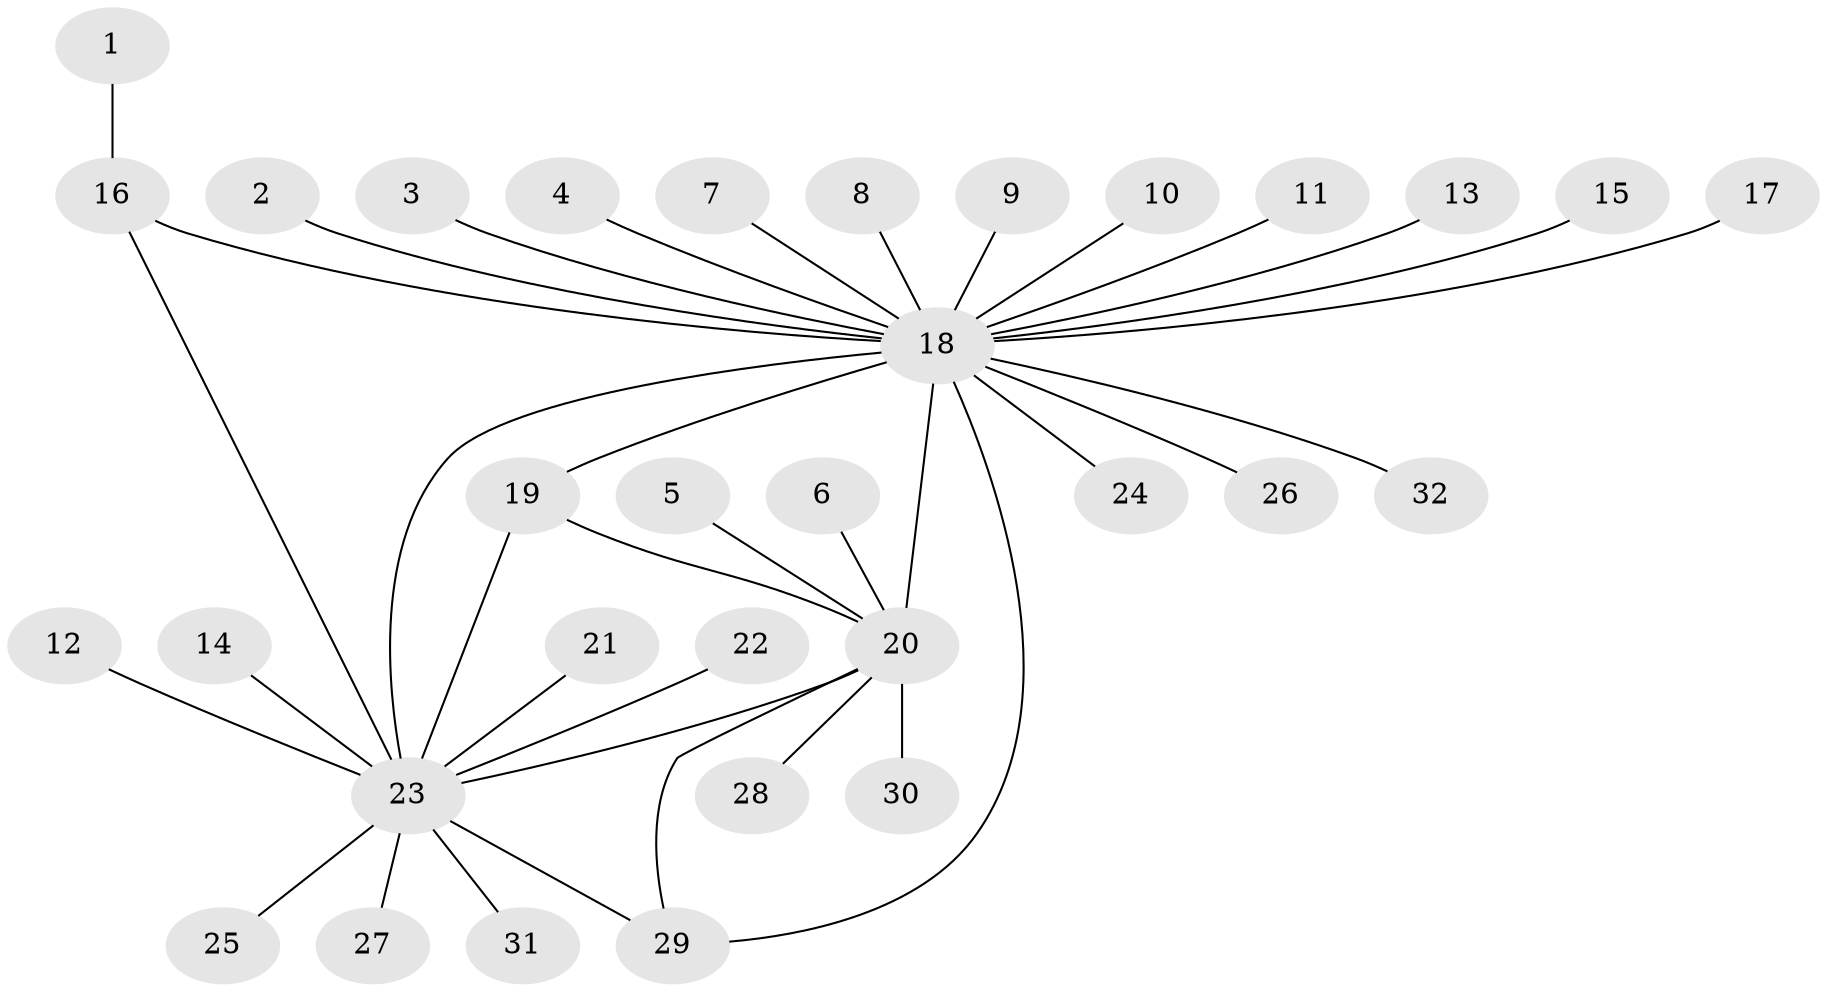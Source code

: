 // original degree distribution, {4: 0.06666666666666667, 18: 0.03333333333333333, 3: 0.06666666666666667, 12: 0.016666666666666666, 1: 0.65, 5: 0.05, 6: 0.016666666666666666, 13: 0.016666666666666666, 2: 0.06666666666666667, 7: 0.016666666666666666}
// Generated by graph-tools (version 1.1) at 2025/49/03/09/25 03:49:57]
// undirected, 32 vertices, 37 edges
graph export_dot {
graph [start="1"]
  node [color=gray90,style=filled];
  1;
  2;
  3;
  4;
  5;
  6;
  7;
  8;
  9;
  10;
  11;
  12;
  13;
  14;
  15;
  16;
  17;
  18;
  19;
  20;
  21;
  22;
  23;
  24;
  25;
  26;
  27;
  28;
  29;
  30;
  31;
  32;
  1 -- 16 [weight=1.0];
  2 -- 18 [weight=1.0];
  3 -- 18 [weight=1.0];
  4 -- 18 [weight=1.0];
  5 -- 20 [weight=1.0];
  6 -- 20 [weight=1.0];
  7 -- 18 [weight=1.0];
  8 -- 18 [weight=1.0];
  9 -- 18 [weight=2.0];
  10 -- 18 [weight=1.0];
  11 -- 18 [weight=1.0];
  12 -- 23 [weight=1.0];
  13 -- 18 [weight=1.0];
  14 -- 23 [weight=1.0];
  15 -- 18 [weight=1.0];
  16 -- 18 [weight=1.0];
  16 -- 23 [weight=1.0];
  17 -- 18 [weight=1.0];
  18 -- 19 [weight=2.0];
  18 -- 20 [weight=2.0];
  18 -- 23 [weight=4.0];
  18 -- 24 [weight=1.0];
  18 -- 26 [weight=3.0];
  18 -- 29 [weight=1.0];
  18 -- 32 [weight=1.0];
  19 -- 20 [weight=1.0];
  19 -- 23 [weight=1.0];
  20 -- 23 [weight=1.0];
  20 -- 28 [weight=1.0];
  20 -- 29 [weight=1.0];
  20 -- 30 [weight=1.0];
  21 -- 23 [weight=1.0];
  22 -- 23 [weight=1.0];
  23 -- 25 [weight=1.0];
  23 -- 27 [weight=1.0];
  23 -- 29 [weight=1.0];
  23 -- 31 [weight=1.0];
}
